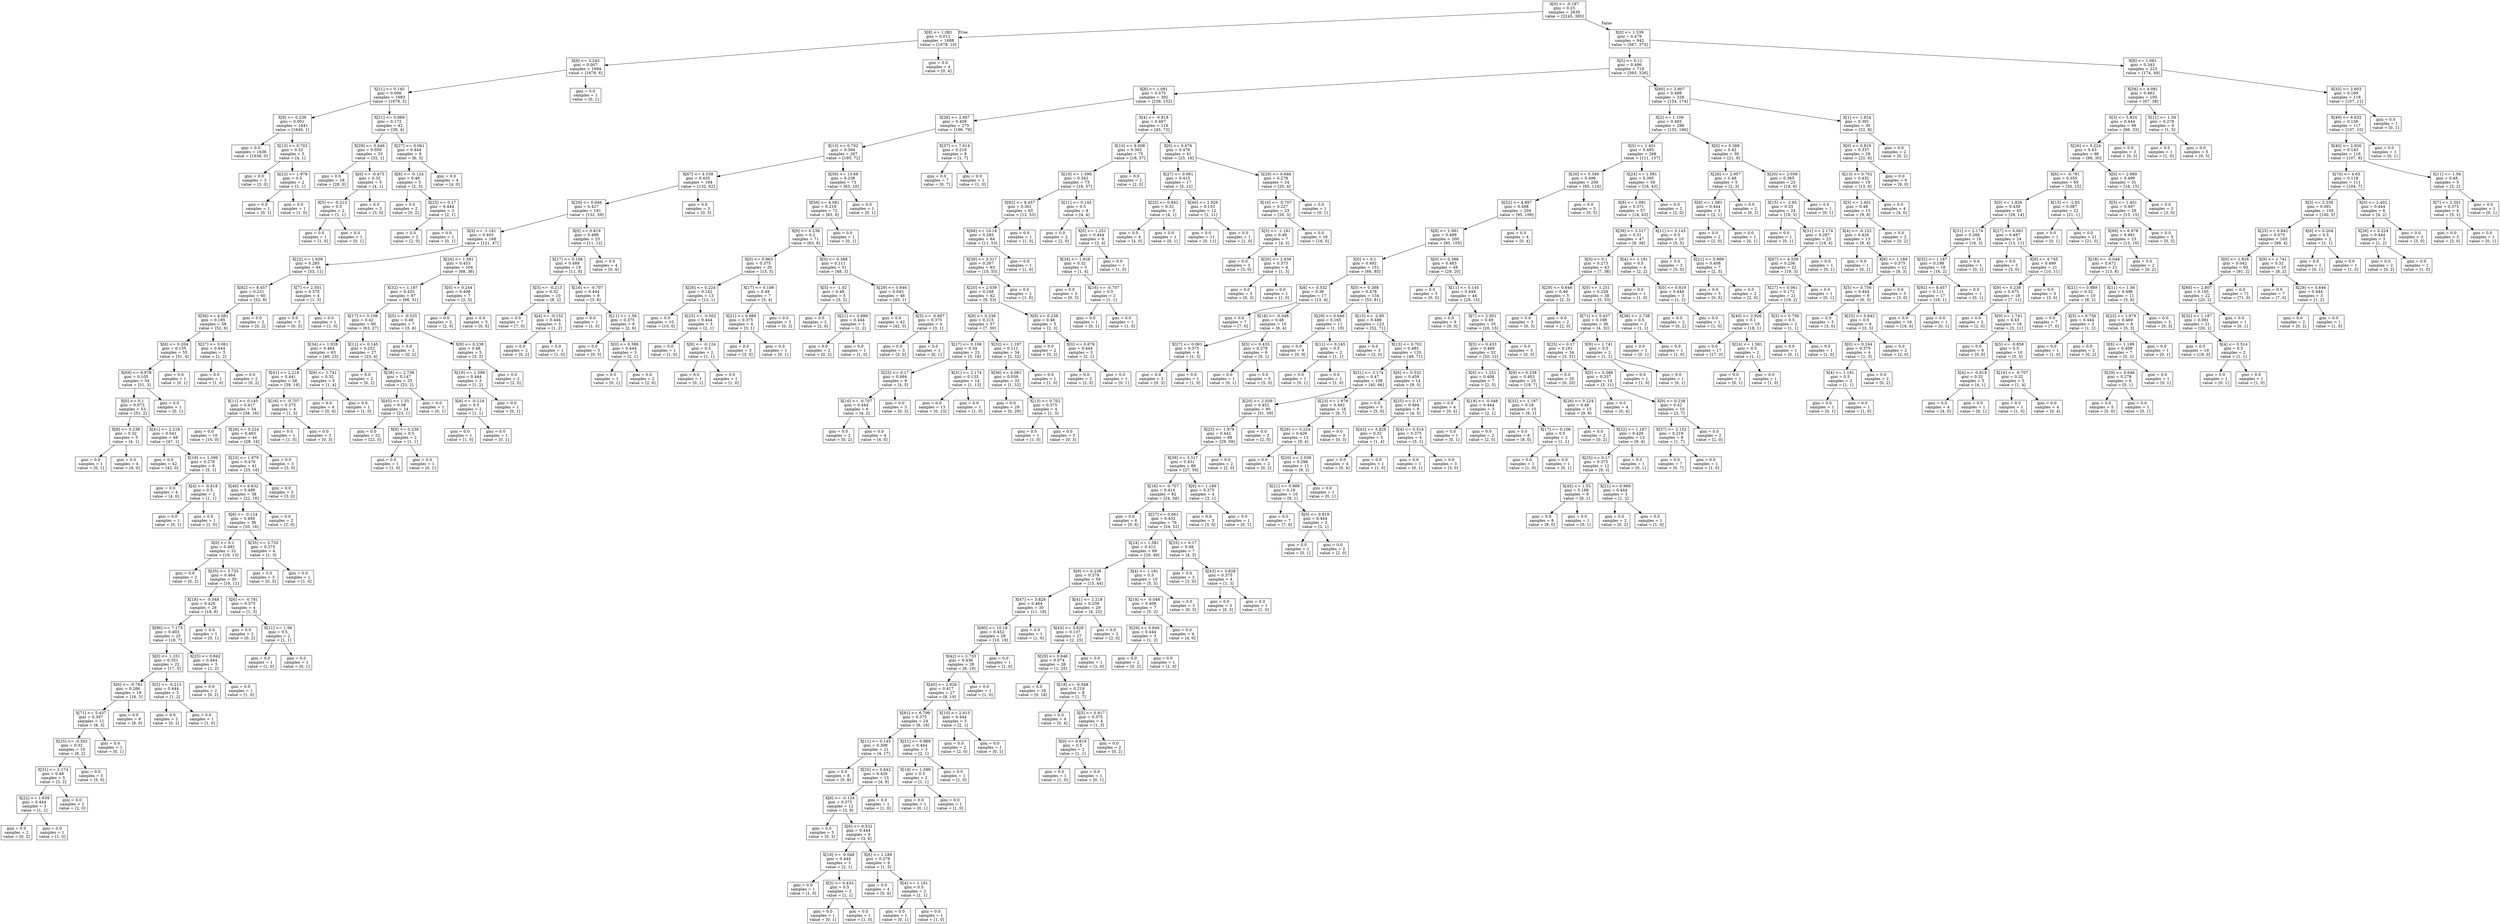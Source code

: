 digraph Tree {
node [shape=box] ;
0 [label="X[0] <= -0.187\ngini = 0.25\nsamples = 2630\nvalue = [2245, 385]"] ;
1 [label="X[8] <= 1.081\ngini = 0.012\nsamples = 1688\nvalue = [1678, 10]"] ;
0 -> 1 [labeldistance=2.5, labelangle=45, headlabel="True"] ;
2 [label="X[9] <= 3.243\ngini = 0.007\nsamples = 1684\nvalue = [1678, 6]"] ;
1 -> 2 ;
3 [label="X[11] <= 0.145\ngini = 0.006\nsamples = 1683\nvalue = [1678, 5]"] ;
2 -> 3 ;
4 [label="X[9] <= 0.238\ngini = 0.001\nsamples = 1641\nvalue = [1640, 1]"] ;
3 -> 4 ;
5 [label="gini = 0.0\nsamples = 1636\nvalue = [1636, 0]"] ;
4 -> 5 ;
6 [label="X[13] <= 0.702\ngini = 0.32\nsamples = 5\nvalue = [4, 1]"] ;
4 -> 6 ;
7 [label="gini = 0.0\nsamples = 3\nvalue = [3, 0]"] ;
6 -> 7 ;
8 [label="X[23] <= 1.979\ngini = 0.5\nsamples = 2\nvalue = [1, 1]"] ;
6 -> 8 ;
9 [label="gini = 0.0\nsamples = 1\nvalue = [0, 1]"] ;
8 -> 9 ;
10 [label="gini = 0.0\nsamples = 1\nvalue = [1, 0]"] ;
8 -> 10 ;
11 [label="X[21] <= 0.989\ngini = 0.172\nsamples = 42\nvalue = [38, 4]"] ;
3 -> 11 ;
12 [label="X[29] <= 0.646\ngini = 0.059\nsamples = 33\nvalue = [32, 1]"] ;
11 -> 12 ;
13 [label="gini = 0.0\nsamples = 28\nvalue = [28, 0]"] ;
12 -> 13 ;
14 [label="X[0] <= -0.475\ngini = 0.32\nsamples = 5\nvalue = [4, 1]"] ;
12 -> 14 ;
15 [label="X[5] <= -0.213\ngini = 0.5\nsamples = 2\nvalue = [1, 1]"] ;
14 -> 15 ;
16 [label="gini = 0.0\nsamples = 1\nvalue = [1, 0]"] ;
15 -> 16 ;
17 [label="gini = 0.0\nsamples = 1\nvalue = [0, 1]"] ;
15 -> 17 ;
18 [label="gini = 0.0\nsamples = 3\nvalue = [3, 0]"] ;
14 -> 18 ;
19 [label="X[27] <= 0.061\ngini = 0.444\nsamples = 9\nvalue = [6, 3]"] ;
11 -> 19 ;
20 [label="X[6] <= -0.124\ngini = 0.48\nsamples = 5\nvalue = [2, 3]"] ;
19 -> 20 ;
21 [label="gini = 0.0\nsamples = 2\nvalue = [0, 2]"] ;
20 -> 21 ;
22 [label="X[25] <= 0.17\ngini = 0.444\nsamples = 3\nvalue = [2, 1]"] ;
20 -> 22 ;
23 [label="gini = 0.0\nsamples = 2\nvalue = [2, 0]"] ;
22 -> 23 ;
24 [label="gini = 0.0\nsamples = 1\nvalue = [0, 1]"] ;
22 -> 24 ;
25 [label="gini = 0.0\nsamples = 4\nvalue = [4, 0]"] ;
19 -> 25 ;
26 [label="gini = 0.0\nsamples = 1\nvalue = [0, 1]"] ;
2 -> 26 ;
27 [label="gini = 0.0\nsamples = 4\nvalue = [0, 4]"] ;
1 -> 27 ;
28 [label="X[0] <= 1.539\ngini = 0.479\nsamples = 942\nvalue = [567, 375]"] ;
0 -> 28 [labeldistance=2.5, labelangle=-45, headlabel="False"] ;
29 [label="X[5] <= 0.11\ngini = 0.496\nsamples = 719\nvalue = [393, 326]"] ;
28 -> 29 ;
30 [label="X[8] <= 1.081\ngini = 0.475\nsamples = 391\nvalue = [239, 152]"] ;
29 -> 30 ;
31 [label="X[28] <= 2.957\ngini = 0.409\nsamples = 275\nvalue = [196, 79]"] ;
30 -> 31 ;
32 [label="X[13] <= 0.702\ngini = 0.394\nsamples = 267\nvalue = [195, 72]"] ;
31 -> 32 ;
33 [label="X[67] <= 4.539\ngini = 0.435\nsamples = 194\nvalue = [132, 62]"] ;
32 -> 33 ;
34 [label="X[29] <= 0.646\ngini = 0.427\nsamples = 191\nvalue = [132, 59]"] ;
33 -> 34 ;
35 [label="X[5] <= -1.181\ngini = 0.403\nsamples = 168\nvalue = [121, 47]"] ;
34 -> 35 ;
36 [label="X[22] <= 1.639\ngini = 0.285\nsamples = 64\nvalue = [53, 11]"] ;
35 -> 36 ;
37 [label="X[82] <= 8.457\ngini = 0.231\nsamples = 60\nvalue = [52, 8]"] ;
36 -> 37 ;
38 [label="X[56] <= 4.081\ngini = 0.185\nsamples = 58\nvalue = [52, 6]"] ;
37 -> 38 ;
39 [label="X[6] <= 0.204\ngini = 0.135\nsamples = 55\nvalue = [51, 4]"] ;
38 -> 39 ;
40 [label="X[69] <= 6.978\ngini = 0.105\nsamples = 54\nvalue = [51, 3]"] ;
39 -> 40 ;
41 [label="X[0] <= 0.1\ngini = 0.073\nsamples = 53\nvalue = [51, 2]"] ;
40 -> 41 ;
42 [label="X[9] <= 0.238\ngini = 0.32\nsamples = 5\nvalue = [4, 1]"] ;
41 -> 42 ;
43 [label="gini = 0.0\nsamples = 1\nvalue = [0, 1]"] ;
42 -> 43 ;
44 [label="gini = 0.0\nsamples = 4\nvalue = [4, 0]"] ;
42 -> 44 ;
45 [label="X[41] <= 2.218\ngini = 0.041\nsamples = 48\nvalue = [47, 1]"] ;
41 -> 45 ;
46 [label="gini = 0.0\nsamples = 42\nvalue = [42, 0]"] ;
45 -> 46 ;
47 [label="X[19] <= 1.599\ngini = 0.278\nsamples = 6\nvalue = [5, 1]"] ;
45 -> 47 ;
48 [label="gini = 0.0\nsamples = 4\nvalue = [4, 0]"] ;
47 -> 48 ;
49 [label="X[4] <= -0.818\ngini = 0.5\nsamples = 2\nvalue = [1, 1]"] ;
47 -> 49 ;
50 [label="gini = 0.0\nsamples = 1\nvalue = [0, 1]"] ;
49 -> 50 ;
51 [label="gini = 0.0\nsamples = 1\nvalue = [1, 0]"] ;
49 -> 51 ;
52 [label="gini = 0.0\nsamples = 1\nvalue = [0, 1]"] ;
40 -> 52 ;
53 [label="gini = 0.0\nsamples = 1\nvalue = [0, 1]"] ;
39 -> 53 ;
54 [label="X[27] <= 0.061\ngini = 0.444\nsamples = 3\nvalue = [1, 2]"] ;
38 -> 54 ;
55 [label="gini = 0.0\nsamples = 1\nvalue = [1, 0]"] ;
54 -> 55 ;
56 [label="gini = 0.0\nsamples = 2\nvalue = [0, 2]"] ;
54 -> 56 ;
57 [label="gini = 0.0\nsamples = 2\nvalue = [0, 2]"] ;
37 -> 57 ;
58 [label="X[7] <= 2.501\ngini = 0.375\nsamples = 4\nvalue = [1, 3]"] ;
36 -> 58 ;
59 [label="gini = 0.0\nsamples = 3\nvalue = [0, 3]"] ;
58 -> 59 ;
60 [label="gini = 0.0\nsamples = 1\nvalue = [1, 0]"] ;
58 -> 60 ;
61 [label="X[24] <= 1.581\ngini = 0.453\nsamples = 104\nvalue = [68, 36]"] ;
35 -> 61 ;
62 [label="X[32] <= 1.187\ngini = 0.435\nsamples = 97\nvalue = [66, 31]"] ;
61 -> 62 ;
63 [label="X[17] <= 0.106\ngini = 0.42\nsamples = 90\nvalue = [63, 27]"] ;
62 -> 63 ;
64 [label="X[34] <= 1.928\ngini = 0.464\nsamples = 63\nvalue = [40, 23]"] ;
63 -> 64 ;
65 [label="X[41] <= 2.218\ngini = 0.441\nsamples = 58\nvalue = [39, 19]"] ;
64 -> 65 ;
66 [label="X[11] <= 0.145\ngini = 0.417\nsamples = 54\nvalue = [38, 16]"] ;
65 -> 66 ;
67 [label="gini = 0.0\nsamples = 10\nvalue = [10, 0]"] ;
66 -> 67 ;
68 [label="X[26] <= 0.224\ngini = 0.463\nsamples = 44\nvalue = [28, 16]"] ;
66 -> 68 ;
69 [label="X[23] <= 1.979\ngini = 0.476\nsamples = 41\nvalue = [25, 16]"] ;
68 -> 69 ;
70 [label="X[49] <= 6.632\ngini = 0.488\nsamples = 38\nvalue = [22, 16]"] ;
69 -> 70 ;
71 [label="X[6] <= -0.124\ngini = 0.494\nsamples = 36\nvalue = [20, 16]"] ;
70 -> 71 ;
72 [label="X[0] <= 0.1\ngini = 0.482\nsamples = 32\nvalue = [19, 13]"] ;
71 -> 72 ;
73 [label="gini = 0.0\nsamples = 2\nvalue = [0, 2]"] ;
72 -> 73 ;
74 [label="X[35] <= 3.733\ngini = 0.464\nsamples = 30\nvalue = [19, 11]"] ;
72 -> 74 ;
75 [label="X[18] <= -0.048\ngini = 0.426\nsamples = 26\nvalue = [18, 8]"] ;
74 -> 75 ;
76 [label="X[86] <= 7.173\ngini = 0.403\nsamples = 25\nvalue = [18, 7]"] ;
75 -> 76 ;
77 [label="X[0] <= 1.251\ngini = 0.351\nsamples = 22\nvalue = [17, 5]"] ;
76 -> 77 ;
78 [label="X[6] <= -0.781\ngini = 0.266\nsamples = 19\nvalue = [16, 3]"] ;
77 -> 78 ;
79 [label="X[71] <= 5.437\ngini = 0.397\nsamples = 11\nvalue = [8, 3]"] ;
78 -> 79 ;
80 [label="X[25] <= -0.502\ngini = 0.32\nsamples = 10\nvalue = [8, 2]"] ;
79 -> 80 ;
81 [label="X[31] <= 2.174\ngini = 0.48\nsamples = 5\nvalue = [3, 2]"] ;
80 -> 81 ;
82 [label="X[22] <= 1.639\ngini = 0.444\nsamples = 3\nvalue = [1, 2]"] ;
81 -> 82 ;
83 [label="gini = 0.0\nsamples = 2\nvalue = [0, 2]"] ;
82 -> 83 ;
84 [label="gini = 0.0\nsamples = 1\nvalue = [1, 0]"] ;
82 -> 84 ;
85 [label="gini = 0.0\nsamples = 2\nvalue = [2, 0]"] ;
81 -> 85 ;
86 [label="gini = 0.0\nsamples = 5\nvalue = [5, 0]"] ;
80 -> 86 ;
87 [label="gini = 0.0\nsamples = 1\nvalue = [0, 1]"] ;
79 -> 87 ;
88 [label="gini = 0.0\nsamples = 8\nvalue = [8, 0]"] ;
78 -> 88 ;
89 [label="X[5] <= -0.213\ngini = 0.444\nsamples = 3\nvalue = [1, 2]"] ;
77 -> 89 ;
90 [label="gini = 0.0\nsamples = 2\nvalue = [0, 2]"] ;
89 -> 90 ;
91 [label="gini = 0.0\nsamples = 1\nvalue = [1, 0]"] ;
89 -> 91 ;
92 [label="X[25] <= 0.842\ngini = 0.444\nsamples = 3\nvalue = [1, 2]"] ;
76 -> 92 ;
93 [label="gini = 0.0\nsamples = 2\nvalue = [0, 2]"] ;
92 -> 93 ;
94 [label="gini = 0.0\nsamples = 1\nvalue = [1, 0]"] ;
92 -> 94 ;
95 [label="gini = 0.0\nsamples = 1\nvalue = [0, 1]"] ;
75 -> 95 ;
96 [label="X[6] <= -0.781\ngini = 0.375\nsamples = 4\nvalue = [1, 3]"] ;
74 -> 96 ;
97 [label="gini = 0.0\nsamples = 2\nvalue = [0, 2]"] ;
96 -> 97 ;
98 [label="X[11] <= 1.56\ngini = 0.5\nsamples = 2\nvalue = [1, 1]"] ;
96 -> 98 ;
99 [label="gini = 0.0\nsamples = 1\nvalue = [1, 0]"] ;
98 -> 99 ;
100 [label="gini = 0.0\nsamples = 1\nvalue = [0, 1]"] ;
98 -> 100 ;
101 [label="X[35] <= 3.733\ngini = 0.375\nsamples = 4\nvalue = [1, 3]"] ;
71 -> 101 ;
102 [label="gini = 0.0\nsamples = 3\nvalue = [0, 3]"] ;
101 -> 102 ;
103 [label="gini = 0.0\nsamples = 1\nvalue = [1, 0]"] ;
101 -> 103 ;
104 [label="gini = 0.0\nsamples = 2\nvalue = [2, 0]"] ;
70 -> 104 ;
105 [label="gini = 0.0\nsamples = 3\nvalue = [3, 0]"] ;
69 -> 105 ;
106 [label="gini = 0.0\nsamples = 3\nvalue = [3, 0]"] ;
68 -> 106 ;
107 [label="X[16] <= -0.707\ngini = 0.375\nsamples = 4\nvalue = [1, 3]"] ;
65 -> 107 ;
108 [label="gini = 0.0\nsamples = 1\nvalue = [1, 0]"] ;
107 -> 108 ;
109 [label="gini = 0.0\nsamples = 3\nvalue = [0, 3]"] ;
107 -> 109 ;
110 [label="X[9] <= 1.741\ngini = 0.32\nsamples = 5\nvalue = [1, 4]"] ;
64 -> 110 ;
111 [label="gini = 0.0\nsamples = 4\nvalue = [0, 4]"] ;
110 -> 111 ;
112 [label="gini = 0.0\nsamples = 1\nvalue = [1, 0]"] ;
110 -> 112 ;
113 [label="X[11] <= 0.145\ngini = 0.252\nsamples = 27\nvalue = [23, 4]"] ;
63 -> 113 ;
114 [label="gini = 0.0\nsamples = 2\nvalue = [0, 2]"] ;
113 -> 114 ;
115 [label="X[38] <= 2.738\ngini = 0.147\nsamples = 25\nvalue = [23, 2]"] ;
113 -> 115 ;
116 [label="X[45] <= 1.55\ngini = 0.08\nsamples = 24\nvalue = [23, 1]"] ;
115 -> 116 ;
117 [label="gini = 0.0\nsamples = 22\nvalue = [22, 0]"] ;
116 -> 117 ;
118 [label="X[9] <= 0.238\ngini = 0.5\nsamples = 2\nvalue = [1, 1]"] ;
116 -> 118 ;
119 [label="gini = 0.0\nsamples = 1\nvalue = [1, 0]"] ;
118 -> 119 ;
120 [label="gini = 0.0\nsamples = 1\nvalue = [0, 1]"] ;
118 -> 120 ;
121 [label="gini = 0.0\nsamples = 1\nvalue = [0, 1]"] ;
115 -> 121 ;
122 [label="X[5] <= -0.535\ngini = 0.49\nsamples = 7\nvalue = [3, 4]"] ;
62 -> 122 ;
123 [label="gini = 0.0\nsamples = 2\nvalue = [0, 2]"] ;
122 -> 123 ;
124 [label="X[9] <= 0.238\ngini = 0.48\nsamples = 5\nvalue = [3, 2]"] ;
122 -> 124 ;
125 [label="X[19] <= 1.599\ngini = 0.444\nsamples = 3\nvalue = [1, 2]"] ;
124 -> 125 ;
126 [label="X[6] <= -0.124\ngini = 0.5\nsamples = 2\nvalue = [1, 1]"] ;
125 -> 126 ;
127 [label="gini = 0.0\nsamples = 1\nvalue = [1, 0]"] ;
126 -> 127 ;
128 [label="gini = 0.0\nsamples = 1\nvalue = [0, 1]"] ;
126 -> 128 ;
129 [label="gini = 0.0\nsamples = 1\nvalue = [0, 1]"] ;
125 -> 129 ;
130 [label="gini = 0.0\nsamples = 2\nvalue = [2, 0]"] ;
124 -> 130 ;
131 [label="X[0] <= 0.244\ngini = 0.408\nsamples = 7\nvalue = [2, 5]"] ;
61 -> 131 ;
132 [label="gini = 0.0\nsamples = 2\nvalue = [2, 0]"] ;
131 -> 132 ;
133 [label="gini = 0.0\nsamples = 5\nvalue = [0, 5]"] ;
131 -> 133 ;
134 [label="X[0] <= 0.819\ngini = 0.499\nsamples = 23\nvalue = [11, 12]"] ;
34 -> 134 ;
135 [label="X[17] <= 0.106\ngini = 0.488\nsamples = 19\nvalue = [11, 8]"] ;
134 -> 135 ;
136 [label="X[5] <= -0.213\ngini = 0.32\nsamples = 10\nvalue = [8, 2]"] ;
135 -> 136 ;
137 [label="gini = 0.0\nsamples = 7\nvalue = [7, 0]"] ;
136 -> 137 ;
138 [label="X[4] <= -0.152\ngini = 0.444\nsamples = 3\nvalue = [1, 2]"] ;
136 -> 138 ;
139 [label="gini = 0.0\nsamples = 2\nvalue = [0, 2]"] ;
138 -> 139 ;
140 [label="gini = 0.0\nsamples = 1\nvalue = [1, 0]"] ;
138 -> 140 ;
141 [label="X[16] <= -0.707\ngini = 0.444\nsamples = 9\nvalue = [3, 6]"] ;
135 -> 141 ;
142 [label="gini = 0.0\nsamples = 1\nvalue = [1, 0]"] ;
141 -> 142 ;
143 [label="X[11] <= 1.56\ngini = 0.375\nsamples = 8\nvalue = [2, 6]"] ;
141 -> 143 ;
144 [label="gini = 0.0\nsamples = 5\nvalue = [0, 5]"] ;
143 -> 144 ;
145 [label="X[0] <= 0.388\ngini = 0.444\nsamples = 3\nvalue = [2, 1]"] ;
143 -> 145 ;
146 [label="gini = 0.0\nsamples = 1\nvalue = [0, 1]"] ;
145 -> 146 ;
147 [label="gini = 0.0\nsamples = 2\nvalue = [2, 0]"] ;
145 -> 147 ;
148 [label="gini = 0.0\nsamples = 4\nvalue = [0, 4]"] ;
134 -> 148 ;
149 [label="gini = 0.0\nsamples = 3\nvalue = [0, 3]"] ;
33 -> 149 ;
150 [label="X[59] <= 13.68\ngini = 0.236\nsamples = 73\nvalue = [63, 10]"] ;
32 -> 150 ;
151 [label="X[56] <= 4.081\ngini = 0.219\nsamples = 72\nvalue = [63, 9]"] ;
150 -> 151 ;
152 [label="X[9] <= 0.238\ngini = 0.2\nsamples = 71\nvalue = [63, 8]"] ;
151 -> 152 ;
153 [label="X[0] <= 0.963\ngini = 0.375\nsamples = 20\nvalue = [15, 5]"] ;
152 -> 153 ;
154 [label="X[26] <= 0.224\ngini = 0.142\nsamples = 13\nvalue = [12, 1]"] ;
153 -> 154 ;
155 [label="gini = 0.0\nsamples = 10\nvalue = [10, 0]"] ;
154 -> 155 ;
156 [label="X[25] <= -0.502\ngini = 0.444\nsamples = 3\nvalue = [2, 1]"] ;
154 -> 156 ;
157 [label="gini = 0.0\nsamples = 1\nvalue = [1, 0]"] ;
156 -> 157 ;
158 [label="X[6] <= -0.124\ngini = 0.5\nsamples = 2\nvalue = [1, 1]"] ;
156 -> 158 ;
159 [label="gini = 0.0\nsamples = 1\nvalue = [0, 1]"] ;
158 -> 159 ;
160 [label="gini = 0.0\nsamples = 1\nvalue = [1, 0]"] ;
158 -> 160 ;
161 [label="X[17] <= 0.106\ngini = 0.49\nsamples = 7\nvalue = [3, 4]"] ;
153 -> 161 ;
162 [label="X[21] <= 0.989\ngini = 0.375\nsamples = 4\nvalue = [3, 1]"] ;
161 -> 162 ;
163 [label="gini = 0.0\nsamples = 3\nvalue = [3, 0]"] ;
162 -> 163 ;
164 [label="gini = 0.0\nsamples = 1\nvalue = [0, 1]"] ;
162 -> 164 ;
165 [label="gini = 0.0\nsamples = 3\nvalue = [0, 3]"] ;
161 -> 165 ;
166 [label="X[0] <= 0.388\ngini = 0.111\nsamples = 51\nvalue = [48, 3]"] ;
152 -> 166 ;
167 [label="X[5] <= -1.02\ngini = 0.48\nsamples = 5\nvalue = [3, 2]"] ;
166 -> 167 ;
168 [label="gini = 0.0\nsamples = 2\nvalue = [2, 0]"] ;
167 -> 168 ;
169 [label="X[21] <= 0.989\ngini = 0.444\nsamples = 3\nvalue = [1, 2]"] ;
167 -> 169 ;
170 [label="gini = 0.0\nsamples = 2\nvalue = [0, 2]"] ;
169 -> 170 ;
171 [label="gini = 0.0\nsamples = 1\nvalue = [1, 0]"] ;
169 -> 171 ;
172 [label="X[29] <= 0.646\ngini = 0.043\nsamples = 46\nvalue = [45, 1]"] ;
166 -> 172 ;
173 [label="gini = 0.0\nsamples = 42\nvalue = [42, 0]"] ;
172 -> 173 ;
174 [label="X[5] <= -0.697\ngini = 0.375\nsamples = 4\nvalue = [3, 1]"] ;
172 -> 174 ;
175 [label="gini = 0.0\nsamples = 3\nvalue = [3, 0]"] ;
174 -> 175 ;
176 [label="gini = 0.0\nsamples = 1\nvalue = [0, 1]"] ;
174 -> 176 ;
177 [label="gini = 0.0\nsamples = 1\nvalue = [0, 1]"] ;
151 -> 177 ;
178 [label="gini = 0.0\nsamples = 1\nvalue = [0, 1]"] ;
150 -> 178 ;
179 [label="X[37] <= 7.614\ngini = 0.219\nsamples = 8\nvalue = [1, 7]"] ;
31 -> 179 ;
180 [label="gini = 0.0\nsamples = 7\nvalue = [0, 7]"] ;
179 -> 180 ;
181 [label="gini = 0.0\nsamples = 1\nvalue = [1, 0]"] ;
179 -> 181 ;
182 [label="X[4] <= -0.818\ngini = 0.467\nsamples = 116\nvalue = [43, 73]"] ;
30 -> 182 ;
183 [label="X[10] <= 9.008\ngini = 0.365\nsamples = 75\nvalue = [18, 57]"] ;
182 -> 183 ;
184 [label="X[19] <= 1.599\ngini = 0.342\nsamples = 73\nvalue = [16, 57]"] ;
183 -> 184 ;
185 [label="X[82] <= 8.457\ngini = 0.301\nsamples = 65\nvalue = [12, 53]"] ;
184 -> 185 ;
186 [label="X[68] <= 10.18\ngini = 0.285\nsamples = 64\nvalue = [11, 53]"] ;
185 -> 186 ;
187 [label="X[39] <= 3.317\ngini = 0.267\nsamples = 63\nvalue = [10, 53]"] ;
186 -> 187 ;
188 [label="X[20] <= 2.039\ngini = 0.248\nsamples = 62\nvalue = [9, 53]"] ;
187 -> 188 ;
189 [label="X[9] <= 0.238\ngini = 0.215\nsamples = 57\nvalue = [7, 50]"] ;
188 -> 189 ;
190 [label="X[17] <= 0.106\ngini = 0.34\nsamples = 23\nvalue = [5, 18]"] ;
189 -> 190 ;
191 [label="X[25] <= 0.17\ngini = 0.494\nsamples = 9\nvalue = [4, 5]"] ;
190 -> 191 ;
192 [label="X[16] <= -0.707\ngini = 0.444\nsamples = 6\nvalue = [4, 2]"] ;
191 -> 192 ;
193 [label="gini = 0.0\nsamples = 2\nvalue = [0, 2]"] ;
192 -> 193 ;
194 [label="gini = 0.0\nsamples = 4\nvalue = [4, 0]"] ;
192 -> 194 ;
195 [label="gini = 0.0\nsamples = 3\nvalue = [0, 3]"] ;
191 -> 195 ;
196 [label="X[31] <= 2.174\ngini = 0.133\nsamples = 14\nvalue = [1, 13]"] ;
190 -> 196 ;
197 [label="gini = 0.0\nsamples = 13\nvalue = [0, 13]"] ;
196 -> 197 ;
198 [label="gini = 0.0\nsamples = 1\nvalue = [1, 0]"] ;
196 -> 198 ;
199 [label="X[32] <= 1.187\ngini = 0.111\nsamples = 34\nvalue = [2, 32]"] ;
189 -> 199 ;
200 [label="X[56] <= 4.081\ngini = 0.059\nsamples = 33\nvalue = [1, 32]"] ;
199 -> 200 ;
201 [label="gini = 0.0\nsamples = 29\nvalue = [0, 29]"] ;
200 -> 201 ;
202 [label="X[13] <= 0.702\ngini = 0.375\nsamples = 4\nvalue = [1, 3]"] ;
200 -> 202 ;
203 [label="gini = 0.0\nsamples = 1\nvalue = [1, 0]"] ;
202 -> 203 ;
204 [label="gini = 0.0\nsamples = 3\nvalue = [0, 3]"] ;
202 -> 204 ;
205 [label="gini = 0.0\nsamples = 1\nvalue = [1, 0]"] ;
199 -> 205 ;
206 [label="X[9] <= 0.238\ngini = 0.48\nsamples = 5\nvalue = [2, 3]"] ;
188 -> 206 ;
207 [label="gini = 0.0\nsamples = 2\nvalue = [0, 2]"] ;
206 -> 207 ;
208 [label="X[0] <= 0.676\ngini = 0.444\nsamples = 3\nvalue = [2, 1]"] ;
206 -> 208 ;
209 [label="gini = 0.0\nsamples = 2\nvalue = [2, 0]"] ;
208 -> 209 ;
210 [label="gini = 0.0\nsamples = 1\nvalue = [0, 1]"] ;
208 -> 210 ;
211 [label="gini = 0.0\nsamples = 1\nvalue = [1, 0]"] ;
187 -> 211 ;
212 [label="gini = 0.0\nsamples = 1\nvalue = [1, 0]"] ;
186 -> 212 ;
213 [label="gini = 0.0\nsamples = 1\nvalue = [1, 0]"] ;
185 -> 213 ;
214 [label="X[11] <= 0.145\ngini = 0.5\nsamples = 8\nvalue = [4, 4]"] ;
184 -> 214 ;
215 [label="gini = 0.0\nsamples = 2\nvalue = [2, 0]"] ;
214 -> 215 ;
216 [label="X[0] <= 1.251\ngini = 0.444\nsamples = 6\nvalue = [2, 4]"] ;
214 -> 216 ;
217 [label="X[34] <= 1.928\ngini = 0.32\nsamples = 5\nvalue = [1, 4]"] ;
216 -> 217 ;
218 [label="gini = 0.0\nsamples = 3\nvalue = [0, 3]"] ;
217 -> 218 ;
219 [label="X[16] <= -0.707\ngini = 0.5\nsamples = 2\nvalue = [1, 1]"] ;
217 -> 219 ;
220 [label="gini = 0.0\nsamples = 1\nvalue = [0, 1]"] ;
219 -> 220 ;
221 [label="gini = 0.0\nsamples = 1\nvalue = [1, 0]"] ;
219 -> 221 ;
222 [label="gini = 0.0\nsamples = 1\nvalue = [1, 0]"] ;
216 -> 222 ;
223 [label="gini = 0.0\nsamples = 2\nvalue = [2, 0]"] ;
183 -> 223 ;
224 [label="X[0] <= 0.676\ngini = 0.476\nsamples = 41\nvalue = [25, 16]"] ;
182 -> 224 ;
225 [label="X[27] <= 0.061\ngini = 0.415\nsamples = 17\nvalue = [5, 12]"] ;
224 -> 225 ;
226 [label="X[25] <= 0.842\ngini = 0.32\nsamples = 5\nvalue = [4, 1]"] ;
225 -> 226 ;
227 [label="gini = 0.0\nsamples = 4\nvalue = [4, 0]"] ;
226 -> 227 ;
228 [label="gini = 0.0\nsamples = 1\nvalue = [0, 1]"] ;
226 -> 228 ;
229 [label="X[40] <= 2.926\ngini = 0.153\nsamples = 12\nvalue = [1, 11]"] ;
225 -> 229 ;
230 [label="gini = 0.0\nsamples = 11\nvalue = [0, 11]"] ;
229 -> 230 ;
231 [label="gini = 0.0\nsamples = 1\nvalue = [1, 0]"] ;
229 -> 231 ;
232 [label="X[29] <= 0.646\ngini = 0.278\nsamples = 24\nvalue = [20, 4]"] ;
224 -> 232 ;
233 [label="X[16] <= -0.707\ngini = 0.227\nsamples = 23\nvalue = [20, 3]"] ;
232 -> 233 ;
234 [label="X[5] <= -1.181\ngini = 0.49\nsamples = 7\nvalue = [4, 3]"] ;
233 -> 234 ;
235 [label="gini = 0.0\nsamples = 3\nvalue = [3, 0]"] ;
234 -> 235 ;
236 [label="X[20] <= 2.039\ngini = 0.375\nsamples = 4\nvalue = [1, 3]"] ;
234 -> 236 ;
237 [label="gini = 0.0\nsamples = 3\nvalue = [0, 3]"] ;
236 -> 237 ;
238 [label="gini = 0.0\nsamples = 1\nvalue = [1, 0]"] ;
236 -> 238 ;
239 [label="gini = 0.0\nsamples = 16\nvalue = [16, 0]"] ;
233 -> 239 ;
240 [label="gini = 0.0\nsamples = 1\nvalue = [0, 1]"] ;
232 -> 240 ;
241 [label="X[60] <= 2.807\ngini = 0.498\nsamples = 328\nvalue = [154, 174]"] ;
29 -> 241 ;
242 [label="X[2] <= 1.109\ngini = 0.493\nsamples = 298\nvalue = [132, 166]"] ;
241 -> 242 ;
243 [label="X[5] <= 1.401\ngini = 0.485\nsamples = 268\nvalue = [111, 157]"] ;
242 -> 243 ;
244 [label="X[30] <= 5.349\ngini = 0.496\nsamples = 209\nvalue = [95, 114]"] ;
243 -> 244 ;
245 [label="X[52] <= 4.897\ngini = 0.498\nsamples = 204\nvalue = [95, 109]"] ;
244 -> 245 ;
246 [label="X[8] <= 1.081\ngini = 0.499\nsamples = 200\nvalue = [95, 105]"] ;
245 -> 246 ;
247 [label="X[0] <= 0.1\ngini = 0.492\nsamples = 151\nvalue = [66, 85]"] ;
246 -> 247 ;
248 [label="X[6] <= 0.532\ngini = 0.36\nsamples = 17\nvalue = [13, 4]"] ;
247 -> 248 ;
249 [label="gini = 0.0\nsamples = 7\nvalue = [7, 0]"] ;
248 -> 249 ;
250 [label="X[18] <= -0.048\ngini = 0.48\nsamples = 10\nvalue = [6, 4]"] ;
248 -> 250 ;
251 [label="X[27] <= 0.061\ngini = 0.375\nsamples = 4\nvalue = [1, 3]"] ;
250 -> 251 ;
252 [label="gini = 0.0\nsamples = 3\nvalue = [0, 3]"] ;
251 -> 252 ;
253 [label="gini = 0.0\nsamples = 1\nvalue = [1, 0]"] ;
251 -> 253 ;
254 [label="X[5] <= 0.433\ngini = 0.278\nsamples = 6\nvalue = [5, 1]"] ;
250 -> 254 ;
255 [label="gini = 0.0\nsamples = 1\nvalue = [0, 1]"] ;
254 -> 255 ;
256 [label="gini = 0.0\nsamples = 5\nvalue = [5, 0]"] ;
254 -> 256 ;
257 [label="X[0] <= 0.388\ngini = 0.478\nsamples = 134\nvalue = [53, 81]"] ;
247 -> 257 ;
258 [label="X[29] <= 0.646\ngini = 0.165\nsamples = 11\nvalue = [1, 10]"] ;
257 -> 258 ;
259 [label="gini = 0.0\nsamples = 9\nvalue = [0, 9]"] ;
258 -> 259 ;
260 [label="X[11] <= 0.145\ngini = 0.5\nsamples = 2\nvalue = [1, 1]"] ;
258 -> 260 ;
261 [label="gini = 0.0\nsamples = 1\nvalue = [0, 1]"] ;
260 -> 261 ;
262 [label="gini = 0.0\nsamples = 1\nvalue = [1, 0]"] ;
260 -> 262 ;
263 [label="X[15] <= -2.85\ngini = 0.488\nsamples = 123\nvalue = [52, 71]"] ;
257 -> 263 ;
264 [label="gini = 0.0\nsamples = 3\nvalue = [3, 0]"] ;
263 -> 264 ;
265 [label="X[13] <= 0.702\ngini = 0.483\nsamples = 120\nvalue = [49, 71]"] ;
263 -> 265 ;
266 [label="X[31] <= 2.174\ngini = 0.47\nsamples = 106\nvalue = [40, 66]"] ;
265 -> 266 ;
267 [label="X[20] <= 2.039\ngini = 0.452\nsamples = 90\nvalue = [31, 59]"] ;
266 -> 267 ;
268 [label="X[23] <= 1.979\ngini = 0.442\nsamples = 88\nvalue = [29, 59]"] ;
267 -> 268 ;
269 [label="X[39] <= 3.317\ngini = 0.431\nsamples = 86\nvalue = [27, 59]"] ;
268 -> 269 ;
270 [label="X[16] <= -0.707\ngini = 0.414\nsamples = 82\nvalue = [24, 58]"] ;
269 -> 270 ;
271 [label="gini = 0.0\nsamples = 6\nvalue = [0, 6]"] ;
270 -> 271 ;
272 [label="X[27] <= 0.061\ngini = 0.432\nsamples = 76\nvalue = [24, 52]"] ;
270 -> 272 ;
273 [label="X[24] <= 1.581\ngini = 0.412\nsamples = 69\nvalue = [20, 49]"] ;
272 -> 273 ;
274 [label="X[9] <= 0.238\ngini = 0.379\nsamples = 59\nvalue = [15, 44]"] ;
273 -> 274 ;
275 [label="X[47] <= 3.828\ngini = 0.464\nsamples = 30\nvalue = [11, 19]"] ;
274 -> 275 ;
276 [label="X[80] <= 10.18\ngini = 0.452\nsamples = 29\nvalue = [10, 19]"] ;
275 -> 276 ;
277 [label="X[42] <= 3.733\ngini = 0.436\nsamples = 28\nvalue = [9, 19]"] ;
276 -> 277 ;
278 [label="X[40] <= 2.926\ngini = 0.417\nsamples = 27\nvalue = [8, 19]"] ;
277 -> 278 ;
279 [label="X[81] <= 6.799\ngini = 0.375\nsamples = 24\nvalue = [6, 18]"] ;
278 -> 279 ;
280 [label="X[11] <= 0.145\ngini = 0.308\nsamples = 21\nvalue = [4, 17]"] ;
279 -> 280 ;
281 [label="gini = 0.0\nsamples = 8\nvalue = [0, 8]"] ;
280 -> 281 ;
282 [label="X[25] <= 0.842\ngini = 0.426\nsamples = 13\nvalue = [4, 9]"] ;
280 -> 282 ;
283 [label="X[6] <= -0.124\ngini = 0.375\nsamples = 12\nvalue = [3, 9]"] ;
282 -> 283 ;
284 [label="gini = 0.0\nsamples = 3\nvalue = [0, 3]"] ;
283 -> 284 ;
285 [label="X[6] <= 0.532\ngini = 0.444\nsamples = 9\nvalue = [3, 6]"] ;
283 -> 285 ;
286 [label="X[18] <= -0.048\ngini = 0.444\nsamples = 3\nvalue = [2, 1]"] ;
285 -> 286 ;
287 [label="gini = 0.0\nsamples = 1\nvalue = [1, 0]"] ;
286 -> 287 ;
288 [label="X[5] <= 0.433\ngini = 0.5\nsamples = 2\nvalue = [1, 1]"] ;
286 -> 288 ;
289 [label="gini = 0.0\nsamples = 1\nvalue = [0, 1]"] ;
288 -> 289 ;
290 [label="gini = 0.0\nsamples = 1\nvalue = [1, 0]"] ;
288 -> 290 ;
291 [label="X[6] <= 1.189\ngini = 0.278\nsamples = 6\nvalue = [1, 5]"] ;
285 -> 291 ;
292 [label="gini = 0.0\nsamples = 4\nvalue = [0, 4]"] ;
291 -> 292 ;
293 [label="X[4] <= 1.181\ngini = 0.5\nsamples = 2\nvalue = [1, 1]"] ;
291 -> 293 ;
294 [label="gini = 0.0\nsamples = 1\nvalue = [0, 1]"] ;
293 -> 294 ;
295 [label="gini = 0.0\nsamples = 1\nvalue = [1, 0]"] ;
293 -> 295 ;
296 [label="gini = 0.0\nsamples = 1\nvalue = [1, 0]"] ;
282 -> 296 ;
297 [label="X[21] <= 0.989\ngini = 0.444\nsamples = 3\nvalue = [2, 1]"] ;
279 -> 297 ;
298 [label="X[19] <= 1.599\ngini = 0.5\nsamples = 2\nvalue = [1, 1]"] ;
297 -> 298 ;
299 [label="gini = 0.0\nsamples = 1\nvalue = [0, 1]"] ;
298 -> 299 ;
300 [label="gini = 0.0\nsamples = 1\nvalue = [1, 0]"] ;
298 -> 300 ;
301 [label="gini = 0.0\nsamples = 1\nvalue = [1, 0]"] ;
297 -> 301 ;
302 [label="X[10] <= 2.913\ngini = 0.444\nsamples = 3\nvalue = [2, 1]"] ;
278 -> 302 ;
303 [label="gini = 0.0\nsamples = 2\nvalue = [2, 0]"] ;
302 -> 303 ;
304 [label="gini = 0.0\nsamples = 1\nvalue = [0, 1]"] ;
302 -> 304 ;
305 [label="gini = 0.0\nsamples = 1\nvalue = [1, 0]"] ;
277 -> 305 ;
306 [label="gini = 0.0\nsamples = 1\nvalue = [1, 0]"] ;
276 -> 306 ;
307 [label="gini = 0.0\nsamples = 1\nvalue = [1, 0]"] ;
275 -> 307 ;
308 [label="X[41] <= 2.218\ngini = 0.238\nsamples = 29\nvalue = [4, 25]"] ;
274 -> 308 ;
309 [label="X[43] <= 3.828\ngini = 0.137\nsamples = 27\nvalue = [2, 25]"] ;
308 -> 309 ;
310 [label="X[29] <= 0.646\ngini = 0.074\nsamples = 26\nvalue = [1, 25]"] ;
309 -> 310 ;
311 [label="gini = 0.0\nsamples = 18\nvalue = [0, 18]"] ;
310 -> 311 ;
312 [label="X[18] <= -0.048\ngini = 0.219\nsamples = 8\nvalue = [1, 7]"] ;
310 -> 312 ;
313 [label="gini = 0.0\nsamples = 4\nvalue = [0, 4]"] ;
312 -> 313 ;
314 [label="X[5] <= 0.917\ngini = 0.375\nsamples = 4\nvalue = [1, 3]"] ;
312 -> 314 ;
315 [label="X[0] <= 0.819\ngini = 0.5\nsamples = 2\nvalue = [1, 1]"] ;
314 -> 315 ;
316 [label="gini = 0.0\nsamples = 1\nvalue = [1, 0]"] ;
315 -> 316 ;
317 [label="gini = 0.0\nsamples = 1\nvalue = [0, 1]"] ;
315 -> 317 ;
318 [label="gini = 0.0\nsamples = 2\nvalue = [0, 2]"] ;
314 -> 318 ;
319 [label="gini = 0.0\nsamples = 1\nvalue = [1, 0]"] ;
309 -> 319 ;
320 [label="gini = 0.0\nsamples = 2\nvalue = [2, 0]"] ;
308 -> 320 ;
321 [label="X[4] <= 1.181\ngini = 0.5\nsamples = 10\nvalue = [5, 5]"] ;
273 -> 321 ;
322 [label="X[18] <= -0.048\ngini = 0.408\nsamples = 7\nvalue = [5, 2]"] ;
321 -> 322 ;
323 [label="X[29] <= 0.646\ngini = 0.444\nsamples = 3\nvalue = [1, 2]"] ;
322 -> 323 ;
324 [label="gini = 0.0\nsamples = 2\nvalue = [0, 2]"] ;
323 -> 324 ;
325 [label="gini = 0.0\nsamples = 1\nvalue = [1, 0]"] ;
323 -> 325 ;
326 [label="gini = 0.0\nsamples = 4\nvalue = [4, 0]"] ;
322 -> 326 ;
327 [label="gini = 0.0\nsamples = 3\nvalue = [0, 3]"] ;
321 -> 327 ;
328 [label="X[25] <= 0.17\ngini = 0.49\nsamples = 7\nvalue = [4, 3]"] ;
272 -> 328 ;
329 [label="gini = 0.0\nsamples = 3\nvalue = [3, 0]"] ;
328 -> 329 ;
330 [label="X[43] <= 3.828\ngini = 0.375\nsamples = 4\nvalue = [1, 3]"] ;
328 -> 330 ;
331 [label="gini = 0.0\nsamples = 3\nvalue = [0, 3]"] ;
330 -> 331 ;
332 [label="gini = 0.0\nsamples = 1\nvalue = [1, 0]"] ;
330 -> 332 ;
333 [label="X[6] <= 1.189\ngini = 0.375\nsamples = 4\nvalue = [3, 1]"] ;
269 -> 333 ;
334 [label="gini = 0.0\nsamples = 3\nvalue = [3, 0]"] ;
333 -> 334 ;
335 [label="gini = 0.0\nsamples = 1\nvalue = [0, 1]"] ;
333 -> 335 ;
336 [label="gini = 0.0\nsamples = 2\nvalue = [2, 0]"] ;
268 -> 336 ;
337 [label="gini = 0.0\nsamples = 2\nvalue = [2, 0]"] ;
267 -> 337 ;
338 [label="X[23] <= 1.979\ngini = 0.492\nsamples = 16\nvalue = [9, 7]"] ;
266 -> 338 ;
339 [label="X[26] <= 0.224\ngini = 0.426\nsamples = 13\nvalue = [9, 4]"] ;
338 -> 339 ;
340 [label="gini = 0.0\nsamples = 2\nvalue = [0, 2]"] ;
339 -> 340 ;
341 [label="X[20] <= 2.039\ngini = 0.298\nsamples = 11\nvalue = [9, 2]"] ;
339 -> 341 ;
342 [label="X[21] <= 0.989\ngini = 0.18\nsamples = 10\nvalue = [9, 1]"] ;
341 -> 342 ;
343 [label="gini = 0.0\nsamples = 7\nvalue = [7, 0]"] ;
342 -> 343 ;
344 [label="X[0] <= 0.819\ngini = 0.444\nsamples = 3\nvalue = [2, 1]"] ;
342 -> 344 ;
345 [label="gini = 0.0\nsamples = 1\nvalue = [0, 1]"] ;
344 -> 345 ;
346 [label="gini = 0.0\nsamples = 2\nvalue = [2, 0]"] ;
344 -> 346 ;
347 [label="gini = 0.0\nsamples = 1\nvalue = [0, 1]"] ;
341 -> 347 ;
348 [label="gini = 0.0\nsamples = 3\nvalue = [0, 3]"] ;
338 -> 348 ;
349 [label="X[6] <= 0.532\ngini = 0.459\nsamples = 14\nvalue = [9, 5]"] ;
265 -> 349 ;
350 [label="gini = 0.0\nsamples = 5\nvalue = [5, 0]"] ;
349 -> 350 ;
351 [label="X[25] <= 0.17\ngini = 0.494\nsamples = 9\nvalue = [4, 5]"] ;
349 -> 351 ;
352 [label="X[43] <= 3.828\ngini = 0.32\nsamples = 5\nvalue = [1, 4]"] ;
351 -> 352 ;
353 [label="gini = 0.0\nsamples = 4\nvalue = [0, 4]"] ;
352 -> 353 ;
354 [label="gini = 0.0\nsamples = 1\nvalue = [1, 0]"] ;
352 -> 354 ;
355 [label="X[4] <= 0.514\ngini = 0.375\nsamples = 4\nvalue = [3, 1]"] ;
351 -> 355 ;
356 [label="gini = 0.0\nsamples = 1\nvalue = [0, 1]"] ;
355 -> 356 ;
357 [label="gini = 0.0\nsamples = 3\nvalue = [3, 0]"] ;
355 -> 357 ;
358 [label="X[0] <= 0.388\ngini = 0.483\nsamples = 49\nvalue = [29, 20]"] ;
246 -> 358 ;
359 [label="gini = 0.0\nsamples = 5\nvalue = [0, 5]"] ;
358 -> 359 ;
360 [label="X[11] <= 0.145\ngini = 0.449\nsamples = 44\nvalue = [29, 15]"] ;
358 -> 360 ;
361 [label="gini = 0.0\nsamples = 9\nvalue = [9, 0]"] ;
360 -> 361 ;
362 [label="X[7] <= 2.501\ngini = 0.49\nsamples = 35\nvalue = [20, 15]"] ;
360 -> 362 ;
363 [label="X[5] <= 0.433\ngini = 0.469\nsamples = 32\nvalue = [20, 12]"] ;
362 -> 363 ;
364 [label="X[0] <= 1.251\ngini = 0.408\nsamples = 7\nvalue = [2, 5]"] ;
363 -> 364 ;
365 [label="gini = 0.0\nsamples = 4\nvalue = [0, 4]"] ;
364 -> 365 ;
366 [label="X[18] <= -0.048\ngini = 0.444\nsamples = 3\nvalue = [2, 1]"] ;
364 -> 366 ;
367 [label="gini = 0.0\nsamples = 1\nvalue = [0, 1]"] ;
366 -> 367 ;
368 [label="gini = 0.0\nsamples = 2\nvalue = [2, 0]"] ;
366 -> 368 ;
369 [label="X[9] <= 0.238\ngini = 0.403\nsamples = 25\nvalue = [18, 7]"] ;
363 -> 369 ;
370 [label="X[32] <= 1.187\ngini = 0.18\nsamples = 10\nvalue = [9, 1]"] ;
369 -> 370 ;
371 [label="gini = 0.0\nsamples = 8\nvalue = [8, 0]"] ;
370 -> 371 ;
372 [label="X[17] <= 0.106\ngini = 0.5\nsamples = 2\nvalue = [1, 1]"] ;
370 -> 372 ;
373 [label="gini = 0.0\nsamples = 1\nvalue = [1, 0]"] ;
372 -> 373 ;
374 [label="gini = 0.0\nsamples = 1\nvalue = [0, 1]"] ;
372 -> 374 ;
375 [label="X[26] <= 0.224\ngini = 0.48\nsamples = 15\nvalue = [9, 6]"] ;
369 -> 375 ;
376 [label="gini = 0.0\nsamples = 2\nvalue = [0, 2]"] ;
375 -> 376 ;
377 [label="X[32] <= 1.187\ngini = 0.426\nsamples = 13\nvalue = [9, 4]"] ;
375 -> 377 ;
378 [label="X[25] <= 0.17\ngini = 0.375\nsamples = 12\nvalue = [9, 3]"] ;
377 -> 378 ;
379 [label="X[45] <= 1.55\ngini = 0.198\nsamples = 9\nvalue = [8, 1]"] ;
378 -> 379 ;
380 [label="gini = 0.0\nsamples = 8\nvalue = [8, 0]"] ;
379 -> 380 ;
381 [label="gini = 0.0\nsamples = 1\nvalue = [0, 1]"] ;
379 -> 381 ;
382 [label="X[21] <= 0.989\ngini = 0.444\nsamples = 3\nvalue = [1, 2]"] ;
378 -> 382 ;
383 [label="gini = 0.0\nsamples = 2\nvalue = [0, 2]"] ;
382 -> 383 ;
384 [label="gini = 0.0\nsamples = 1\nvalue = [1, 0]"] ;
382 -> 384 ;
385 [label="gini = 0.0\nsamples = 1\nvalue = [0, 1]"] ;
377 -> 385 ;
386 [label="gini = 0.0\nsamples = 3\nvalue = [0, 3]"] ;
362 -> 386 ;
387 [label="gini = 0.0\nsamples = 4\nvalue = [0, 4]"] ;
245 -> 387 ;
388 [label="gini = 0.0\nsamples = 5\nvalue = [0, 5]"] ;
244 -> 388 ;
389 [label="X[24] <= 1.581\ngini = 0.395\nsamples = 59\nvalue = [16, 43]"] ;
243 -> 389 ;
390 [label="X[8] <= 1.081\ngini = 0.371\nsamples = 57\nvalue = [14, 43]"] ;
389 -> 390 ;
391 [label="X[39] <= 3.317\ngini = 0.31\nsamples = 47\nvalue = [9, 38]"] ;
390 -> 391 ;
392 [label="X[0] <= 0.1\ngini = 0.273\nsamples = 43\nvalue = [7, 36]"] ;
391 -> 392 ;
393 [label="X[29] <= 0.646\ngini = 0.48\nsamples = 5\nvalue = [2, 3]"] ;
392 -> 393 ;
394 [label="gini = 0.0\nsamples = 3\nvalue = [0, 3]"] ;
393 -> 394 ;
395 [label="gini = 0.0\nsamples = 2\nvalue = [2, 0]"] ;
393 -> 395 ;
396 [label="X[0] <= 1.251\ngini = 0.229\nsamples = 38\nvalue = [5, 33]"] ;
392 -> 396 ;
397 [label="X[71] <= 5.437\ngini = 0.198\nsamples = 36\nvalue = [4, 32]"] ;
396 -> 397 ;
398 [label="X[25] <= 0.17\ngini = 0.161\nsamples = 34\nvalue = [3, 31]"] ;
397 -> 398 ;
399 [label="gini = 0.0\nsamples = 20\nvalue = [0, 20]"] ;
398 -> 399 ;
400 [label="X[0] <= 0.388\ngini = 0.337\nsamples = 14\nvalue = [3, 11]"] ;
398 -> 400 ;
401 [label="gini = 0.0\nsamples = 4\nvalue = [0, 4]"] ;
400 -> 401 ;
402 [label="X[9] <= 0.238\ngini = 0.42\nsamples = 10\nvalue = [3, 7]"] ;
400 -> 402 ;
403 [label="X[57] <= 2.152\ngini = 0.219\nsamples = 8\nvalue = [1, 7]"] ;
402 -> 403 ;
404 [label="gini = 0.0\nsamples = 7\nvalue = [0, 7]"] ;
403 -> 404 ;
405 [label="gini = 0.0\nsamples = 1\nvalue = [1, 0]"] ;
403 -> 405 ;
406 [label="gini = 0.0\nsamples = 2\nvalue = [2, 0]"] ;
402 -> 406 ;
407 [label="X[9] <= 1.741\ngini = 0.5\nsamples = 2\nvalue = [1, 1]"] ;
397 -> 407 ;
408 [label="gini = 0.0\nsamples = 1\nvalue = [1, 0]"] ;
407 -> 408 ;
409 [label="gini = 0.0\nsamples = 1\nvalue = [0, 1]"] ;
407 -> 409 ;
410 [label="X[38] <= 2.738\ngini = 0.5\nsamples = 2\nvalue = [1, 1]"] ;
396 -> 410 ;
411 [label="gini = 0.0\nsamples = 1\nvalue = [0, 1]"] ;
410 -> 411 ;
412 [label="gini = 0.0\nsamples = 1\nvalue = [1, 0]"] ;
410 -> 412 ;
413 [label="X[4] <= 1.181\ngini = 0.5\nsamples = 4\nvalue = [2, 2]"] ;
391 -> 413 ;
414 [label="gini = 0.0\nsamples = 1\nvalue = [1, 0]"] ;
413 -> 414 ;
415 [label="X[0] <= 0.819\ngini = 0.444\nsamples = 3\nvalue = [1, 2]"] ;
413 -> 415 ;
416 [label="gini = 0.0\nsamples = 2\nvalue = [0, 2]"] ;
415 -> 416 ;
417 [label="gini = 0.0\nsamples = 1\nvalue = [1, 0]"] ;
415 -> 417 ;
418 [label="X[11] <= 0.145\ngini = 0.5\nsamples = 10\nvalue = [5, 5]"] ;
390 -> 418 ;
419 [label="gini = 0.0\nsamples = 3\nvalue = [3, 0]"] ;
418 -> 419 ;
420 [label="X[21] <= 0.989\ngini = 0.408\nsamples = 7\nvalue = [2, 5]"] ;
418 -> 420 ;
421 [label="gini = 0.0\nsamples = 5\nvalue = [0, 5]"] ;
420 -> 421 ;
422 [label="gini = 0.0\nsamples = 2\nvalue = [2, 0]"] ;
420 -> 422 ;
423 [label="gini = 0.0\nsamples = 2\nvalue = [2, 0]"] ;
389 -> 423 ;
424 [label="X[0] <= 0.388\ngini = 0.42\nsamples = 30\nvalue = [21, 9]"] ;
242 -> 424 ;
425 [label="X[28] <= 2.957\ngini = 0.48\nsamples = 5\nvalue = [2, 3]"] ;
424 -> 425 ;
426 [label="X[8] <= 1.081\ngini = 0.444\nsamples = 3\nvalue = [2, 1]"] ;
425 -> 426 ;
427 [label="gini = 0.0\nsamples = 2\nvalue = [2, 0]"] ;
426 -> 427 ;
428 [label="gini = 0.0\nsamples = 1\nvalue = [0, 1]"] ;
426 -> 428 ;
429 [label="gini = 0.0\nsamples = 2\nvalue = [0, 2]"] ;
425 -> 429 ;
430 [label="X[20] <= 2.039\ngini = 0.365\nsamples = 25\nvalue = [19, 6]"] ;
424 -> 430 ;
431 [label="X[15] <= -2.85\ngini = 0.33\nsamples = 24\nvalue = [19, 5]"] ;
430 -> 431 ;
432 [label="gini = 0.0\nsamples = 1\nvalue = [0, 1]"] ;
431 -> 432 ;
433 [label="X[31] <= 2.174\ngini = 0.287\nsamples = 23\nvalue = [19, 4]"] ;
431 -> 433 ;
434 [label="X[67] <= 4.539\ngini = 0.236\nsamples = 22\nvalue = [19, 3]"] ;
433 -> 434 ;
435 [label="X[27] <= 0.061\ngini = 0.172\nsamples = 21\nvalue = [19, 2]"] ;
434 -> 435 ;
436 [label="X[40] <= 2.926\ngini = 0.1\nsamples = 19\nvalue = [18, 1]"] ;
435 -> 436 ;
437 [label="gini = 0.0\nsamples = 17\nvalue = [17, 0]"] ;
436 -> 437 ;
438 [label="X[24] <= 1.581\ngini = 0.5\nsamples = 2\nvalue = [1, 1]"] ;
436 -> 438 ;
439 [label="gini = 0.0\nsamples = 1\nvalue = [0, 1]"] ;
438 -> 439 ;
440 [label="gini = 0.0\nsamples = 1\nvalue = [1, 0]"] ;
438 -> 440 ;
441 [label="X[5] <= 0.756\ngini = 0.5\nsamples = 2\nvalue = [1, 1]"] ;
435 -> 441 ;
442 [label="gini = 0.0\nsamples = 1\nvalue = [0, 1]"] ;
441 -> 442 ;
443 [label="gini = 0.0\nsamples = 1\nvalue = [1, 0]"] ;
441 -> 443 ;
444 [label="gini = 0.0\nsamples = 1\nvalue = [0, 1]"] ;
434 -> 444 ;
445 [label="gini = 0.0\nsamples = 1\nvalue = [0, 1]"] ;
433 -> 445 ;
446 [label="gini = 0.0\nsamples = 1\nvalue = [0, 1]"] ;
430 -> 446 ;
447 [label="X[1] <= 1.924\ngini = 0.391\nsamples = 30\nvalue = [22, 8]"] ;
241 -> 447 ;
448 [label="X[0] <= 0.819\ngini = 0.337\nsamples = 28\nvalue = [22, 6]"] ;
447 -> 448 ;
449 [label="X[13] <= 0.702\ngini = 0.432\nsamples = 19\nvalue = [13, 6]"] ;
448 -> 449 ;
450 [label="X[5] <= 1.401\ngini = 0.48\nsamples = 15\nvalue = [9, 6]"] ;
449 -> 450 ;
451 [label="X[4] <= -0.152\ngini = 0.426\nsamples = 13\nvalue = [9, 4]"] ;
450 -> 451 ;
452 [label="gini = 0.0\nsamples = 1\nvalue = [0, 1]"] ;
451 -> 452 ;
453 [label="X[6] <= 1.189\ngini = 0.375\nsamples = 12\nvalue = [9, 3]"] ;
451 -> 453 ;
454 [label="X[5] <= 0.756\ngini = 0.444\nsamples = 9\nvalue = [6, 3]"] ;
453 -> 454 ;
455 [label="gini = 0.0\nsamples = 3\nvalue = [3, 0]"] ;
454 -> 455 ;
456 [label="X[25] <= 0.842\ngini = 0.5\nsamples = 6\nvalue = [3, 3]"] ;
454 -> 456 ;
457 [label="X[0] <= 0.244\ngini = 0.375\nsamples = 4\nvalue = [1, 3]"] ;
456 -> 457 ;
458 [label="X[4] <= 1.181\ngini = 0.5\nsamples = 2\nvalue = [1, 1]"] ;
457 -> 458 ;
459 [label="gini = 0.0\nsamples = 1\nvalue = [0, 1]"] ;
458 -> 459 ;
460 [label="gini = 0.0\nsamples = 1\nvalue = [1, 0]"] ;
458 -> 460 ;
461 [label="gini = 0.0\nsamples = 2\nvalue = [0, 2]"] ;
457 -> 461 ;
462 [label="gini = 0.0\nsamples = 2\nvalue = [2, 0]"] ;
456 -> 462 ;
463 [label="gini = 0.0\nsamples = 3\nvalue = [3, 0]"] ;
453 -> 463 ;
464 [label="gini = 0.0\nsamples = 2\nvalue = [0, 2]"] ;
450 -> 464 ;
465 [label="gini = 0.0\nsamples = 4\nvalue = [4, 0]"] ;
449 -> 465 ;
466 [label="gini = 0.0\nsamples = 9\nvalue = [9, 0]"] ;
448 -> 466 ;
467 [label="gini = 0.0\nsamples = 2\nvalue = [0, 2]"] ;
447 -> 467 ;
468 [label="X[8] <= 1.081\ngini = 0.343\nsamples = 223\nvalue = [174, 49]"] ;
28 -> 468 ;
469 [label="X[56] <= 4.081\ngini = 0.462\nsamples = 105\nvalue = [67, 38]"] ;
468 -> 469 ;
470 [label="X[3] <= 5.824\ngini = 0.444\nsamples = 99\nvalue = [66, 33]"] ;
469 -> 470 ;
471 [label="X[26] <= 0.224\ngini = 0.43\nsamples = 96\nvalue = [66, 30]"] ;
470 -> 471 ;
472 [label="X[6] <= -0.781\ngini = 0.355\nsamples = 65\nvalue = [50, 15]"] ;
471 -> 472 ;
473 [label="X[0] <= 1.826\ngini = 0.439\nsamples = 43\nvalue = [29, 14]"] ;
472 -> 473 ;
474 [label="X[31] <= 2.174\ngini = 0.266\nsamples = 19\nvalue = [16, 3]"] ;
473 -> 474 ;
475 [label="X[32] <= 1.187\ngini = 0.198\nsamples = 18\nvalue = [16, 2]"] ;
474 -> 475 ;
476 [label="X[82] <= 8.457\ngini = 0.111\nsamples = 17\nvalue = [16, 1]"] ;
475 -> 476 ;
477 [label="gini = 0.0\nsamples = 16\nvalue = [16, 0]"] ;
476 -> 477 ;
478 [label="gini = 0.0\nsamples = 1\nvalue = [0, 1]"] ;
476 -> 478 ;
479 [label="gini = 0.0\nsamples = 1\nvalue = [0, 1]"] ;
475 -> 479 ;
480 [label="gini = 0.0\nsamples = 1\nvalue = [0, 1]"] ;
474 -> 480 ;
481 [label="X[27] <= 0.061\ngini = 0.497\nsamples = 24\nvalue = [13, 11]"] ;
473 -> 481 ;
482 [label="gini = 0.0\nsamples = 3\nvalue = [3, 0]"] ;
481 -> 482 ;
483 [label="X[9] <= 4.745\ngini = 0.499\nsamples = 21\nvalue = [10, 11]"] ;
481 -> 483 ;
484 [label="X[9] <= 0.238\ngini = 0.475\nsamples = 18\nvalue = [7, 11]"] ;
483 -> 484 ;
485 [label="gini = 0.0\nsamples = 2\nvalue = [2, 0]"] ;
484 -> 485 ;
486 [label="X[9] <= 1.741\ngini = 0.43\nsamples = 16\nvalue = [5, 11]"] ;
484 -> 486 ;
487 [label="gini = 0.0\nsamples = 6\nvalue = [0, 6]"] ;
486 -> 487 ;
488 [label="X[5] <= -0.858\ngini = 0.5\nsamples = 10\nvalue = [5, 5]"] ;
486 -> 488 ;
489 [label="X[4] <= -0.818\ngini = 0.32\nsamples = 5\nvalue = [4, 1]"] ;
488 -> 489 ;
490 [label="gini = 0.0\nsamples = 4\nvalue = [4, 0]"] ;
489 -> 490 ;
491 [label="gini = 0.0\nsamples = 1\nvalue = [0, 1]"] ;
489 -> 491 ;
492 [label="X[16] <= -0.707\ngini = 0.32\nsamples = 5\nvalue = [1, 4]"] ;
488 -> 492 ;
493 [label="gini = 0.0\nsamples = 1\nvalue = [1, 0]"] ;
492 -> 493 ;
494 [label="gini = 0.0\nsamples = 4\nvalue = [0, 4]"] ;
492 -> 494 ;
495 [label="gini = 0.0\nsamples = 3\nvalue = [3, 0]"] ;
483 -> 495 ;
496 [label="X[15] <= -2.85\ngini = 0.087\nsamples = 22\nvalue = [21, 1]"] ;
472 -> 496 ;
497 [label="gini = 0.0\nsamples = 1\nvalue = [0, 1]"] ;
496 -> 497 ;
498 [label="gini = 0.0\nsamples = 21\nvalue = [21, 0]"] ;
496 -> 498 ;
499 [label="X[0] <= 2.689\ngini = 0.499\nsamples = 31\nvalue = [16, 15]"] ;
471 -> 499 ;
500 [label="X[5] <= 1.401\ngini = 0.497\nsamples = 28\nvalue = [13, 15]"] ;
499 -> 500 ;
501 [label="X[69] <= 6.978\ngini = 0.491\nsamples = 23\nvalue = [13, 10]"] ;
500 -> 501 ;
502 [label="X[18] <= -0.048\ngini = 0.472\nsamples = 21\nvalue = [13, 8]"] ;
501 -> 502 ;
503 [label="X[21] <= 0.989\ngini = 0.32\nsamples = 10\nvalue = [8, 2]"] ;
502 -> 503 ;
504 [label="gini = 0.0\nsamples = 7\nvalue = [7, 0]"] ;
503 -> 504 ;
505 [label="X[5] <= 0.756\ngini = 0.444\nsamples = 3\nvalue = [1, 2]"] ;
503 -> 505 ;
506 [label="gini = 0.0\nsamples = 1\nvalue = [1, 0]"] ;
505 -> 506 ;
507 [label="gini = 0.0\nsamples = 2\nvalue = [0, 2]"] ;
505 -> 507 ;
508 [label="X[11] <= 1.56\ngini = 0.496\nsamples = 11\nvalue = [5, 6]"] ;
502 -> 508 ;
509 [label="X[23] <= 1.979\ngini = 0.469\nsamples = 8\nvalue = [5, 3]"] ;
508 -> 509 ;
510 [label="X[6] <= 1.189\ngini = 0.408\nsamples = 7\nvalue = [5, 2]"] ;
509 -> 510 ;
511 [label="X[29] <= 0.646\ngini = 0.278\nsamples = 6\nvalue = [5, 1]"] ;
510 -> 511 ;
512 [label="gini = 0.0\nsamples = 5\nvalue = [5, 0]"] ;
511 -> 512 ;
513 [label="gini = 0.0\nsamples = 1\nvalue = [0, 1]"] ;
511 -> 513 ;
514 [label="gini = 0.0\nsamples = 1\nvalue = [0, 1]"] ;
510 -> 514 ;
515 [label="gini = 0.0\nsamples = 1\nvalue = [0, 1]"] ;
509 -> 515 ;
516 [label="gini = 0.0\nsamples = 3\nvalue = [0, 3]"] ;
508 -> 516 ;
517 [label="gini = 0.0\nsamples = 2\nvalue = [0, 2]"] ;
501 -> 517 ;
518 [label="gini = 0.0\nsamples = 5\nvalue = [0, 5]"] ;
500 -> 518 ;
519 [label="gini = 0.0\nsamples = 3\nvalue = [3, 0]"] ;
499 -> 519 ;
520 [label="gini = 0.0\nsamples = 3\nvalue = [0, 3]"] ;
470 -> 520 ;
521 [label="X[11] <= 1.56\ngini = 0.278\nsamples = 6\nvalue = [1, 5]"] ;
469 -> 521 ;
522 [label="gini = 0.0\nsamples = 1\nvalue = [1, 0]"] ;
521 -> 522 ;
523 [label="gini = 0.0\nsamples = 5\nvalue = [0, 5]"] ;
521 -> 523 ;
524 [label="X[33] <= 2.603\ngini = 0.169\nsamples = 118\nvalue = [107, 11]"] ;
468 -> 524 ;
525 [label="X[49] <= 6.632\ngini = 0.156\nsamples = 117\nvalue = [107, 10]"] ;
524 -> 525 ;
526 [label="X[40] <= 2.926\ngini = 0.143\nsamples = 116\nvalue = [107, 9]"] ;
525 -> 526 ;
527 [label="X[70] <= 4.65\ngini = 0.118\nsamples = 111\nvalue = [104, 7]"] ;
526 -> 527 ;
528 [label="X[3] <= 2.339\ngini = 0.091\nsamples = 105\nvalue = [100, 5]"] ;
527 -> 528 ;
529 [label="X[25] <= 0.842\ngini = 0.075\nsamples = 103\nvalue = [99, 4]"] ;
528 -> 529 ;
530 [label="X[0] <= 1.826\ngini = 0.042\nsamples = 93\nvalue = [91, 2]"] ;
529 -> 530 ;
531 [label="X[60] <= 2.807\ngini = 0.165\nsamples = 22\nvalue = [20, 2]"] ;
530 -> 531 ;
532 [label="X[32] <= 1.187\ngini = 0.091\nsamples = 21\nvalue = [20, 1]"] ;
531 -> 532 ;
533 [label="gini = 0.0\nsamples = 19\nvalue = [19, 0]"] ;
532 -> 533 ;
534 [label="X[4] <= 0.514\ngini = 0.5\nsamples = 2\nvalue = [1, 1]"] ;
532 -> 534 ;
535 [label="gini = 0.0\nsamples = 1\nvalue = [0, 1]"] ;
534 -> 535 ;
536 [label="gini = 0.0\nsamples = 1\nvalue = [1, 0]"] ;
534 -> 536 ;
537 [label="gini = 0.0\nsamples = 1\nvalue = [0, 1]"] ;
531 -> 537 ;
538 [label="gini = 0.0\nsamples = 71\nvalue = [71, 0]"] ;
530 -> 538 ;
539 [label="X[9] <= 1.741\ngini = 0.32\nsamples = 10\nvalue = [8, 2]"] ;
529 -> 539 ;
540 [label="gini = 0.0\nsamples = 7\nvalue = [7, 0]"] ;
539 -> 540 ;
541 [label="X[29] <= 0.646\ngini = 0.444\nsamples = 3\nvalue = [1, 2]"] ;
539 -> 541 ;
542 [label="gini = 0.0\nsamples = 2\nvalue = [0, 2]"] ;
541 -> 542 ;
543 [label="gini = 0.0\nsamples = 1\nvalue = [1, 0]"] ;
541 -> 543 ;
544 [label="X[6] <= 0.204\ngini = 0.5\nsamples = 2\nvalue = [1, 1]"] ;
528 -> 544 ;
545 [label="gini = 0.0\nsamples = 1\nvalue = [0, 1]"] ;
544 -> 545 ;
546 [label="gini = 0.0\nsamples = 1\nvalue = [1, 0]"] ;
544 -> 546 ;
547 [label="X[0] <= 2.402\ngini = 0.444\nsamples = 6\nvalue = [4, 2]"] ;
527 -> 547 ;
548 [label="X[26] <= 0.224\ngini = 0.444\nsamples = 3\nvalue = [1, 2]"] ;
547 -> 548 ;
549 [label="gini = 0.0\nsamples = 2\nvalue = [0, 2]"] ;
548 -> 549 ;
550 [label="gini = 0.0\nsamples = 1\nvalue = [1, 0]"] ;
548 -> 550 ;
551 [label="gini = 0.0\nsamples = 3\nvalue = [3, 0]"] ;
547 -> 551 ;
552 [label="X[11] <= 1.56\ngini = 0.48\nsamples = 5\nvalue = [3, 2]"] ;
526 -> 552 ;
553 [label="X[7] <= 2.501\ngini = 0.375\nsamples = 4\nvalue = [3, 1]"] ;
552 -> 553 ;
554 [label="gini = 0.0\nsamples = 3\nvalue = [3, 0]"] ;
553 -> 554 ;
555 [label="gini = 0.0\nsamples = 1\nvalue = [0, 1]"] ;
553 -> 555 ;
556 [label="gini = 0.0\nsamples = 1\nvalue = [0, 1]"] ;
552 -> 556 ;
557 [label="gini = 0.0\nsamples = 1\nvalue = [0, 1]"] ;
525 -> 557 ;
558 [label="gini = 0.0\nsamples = 1\nvalue = [0, 1]"] ;
524 -> 558 ;
}